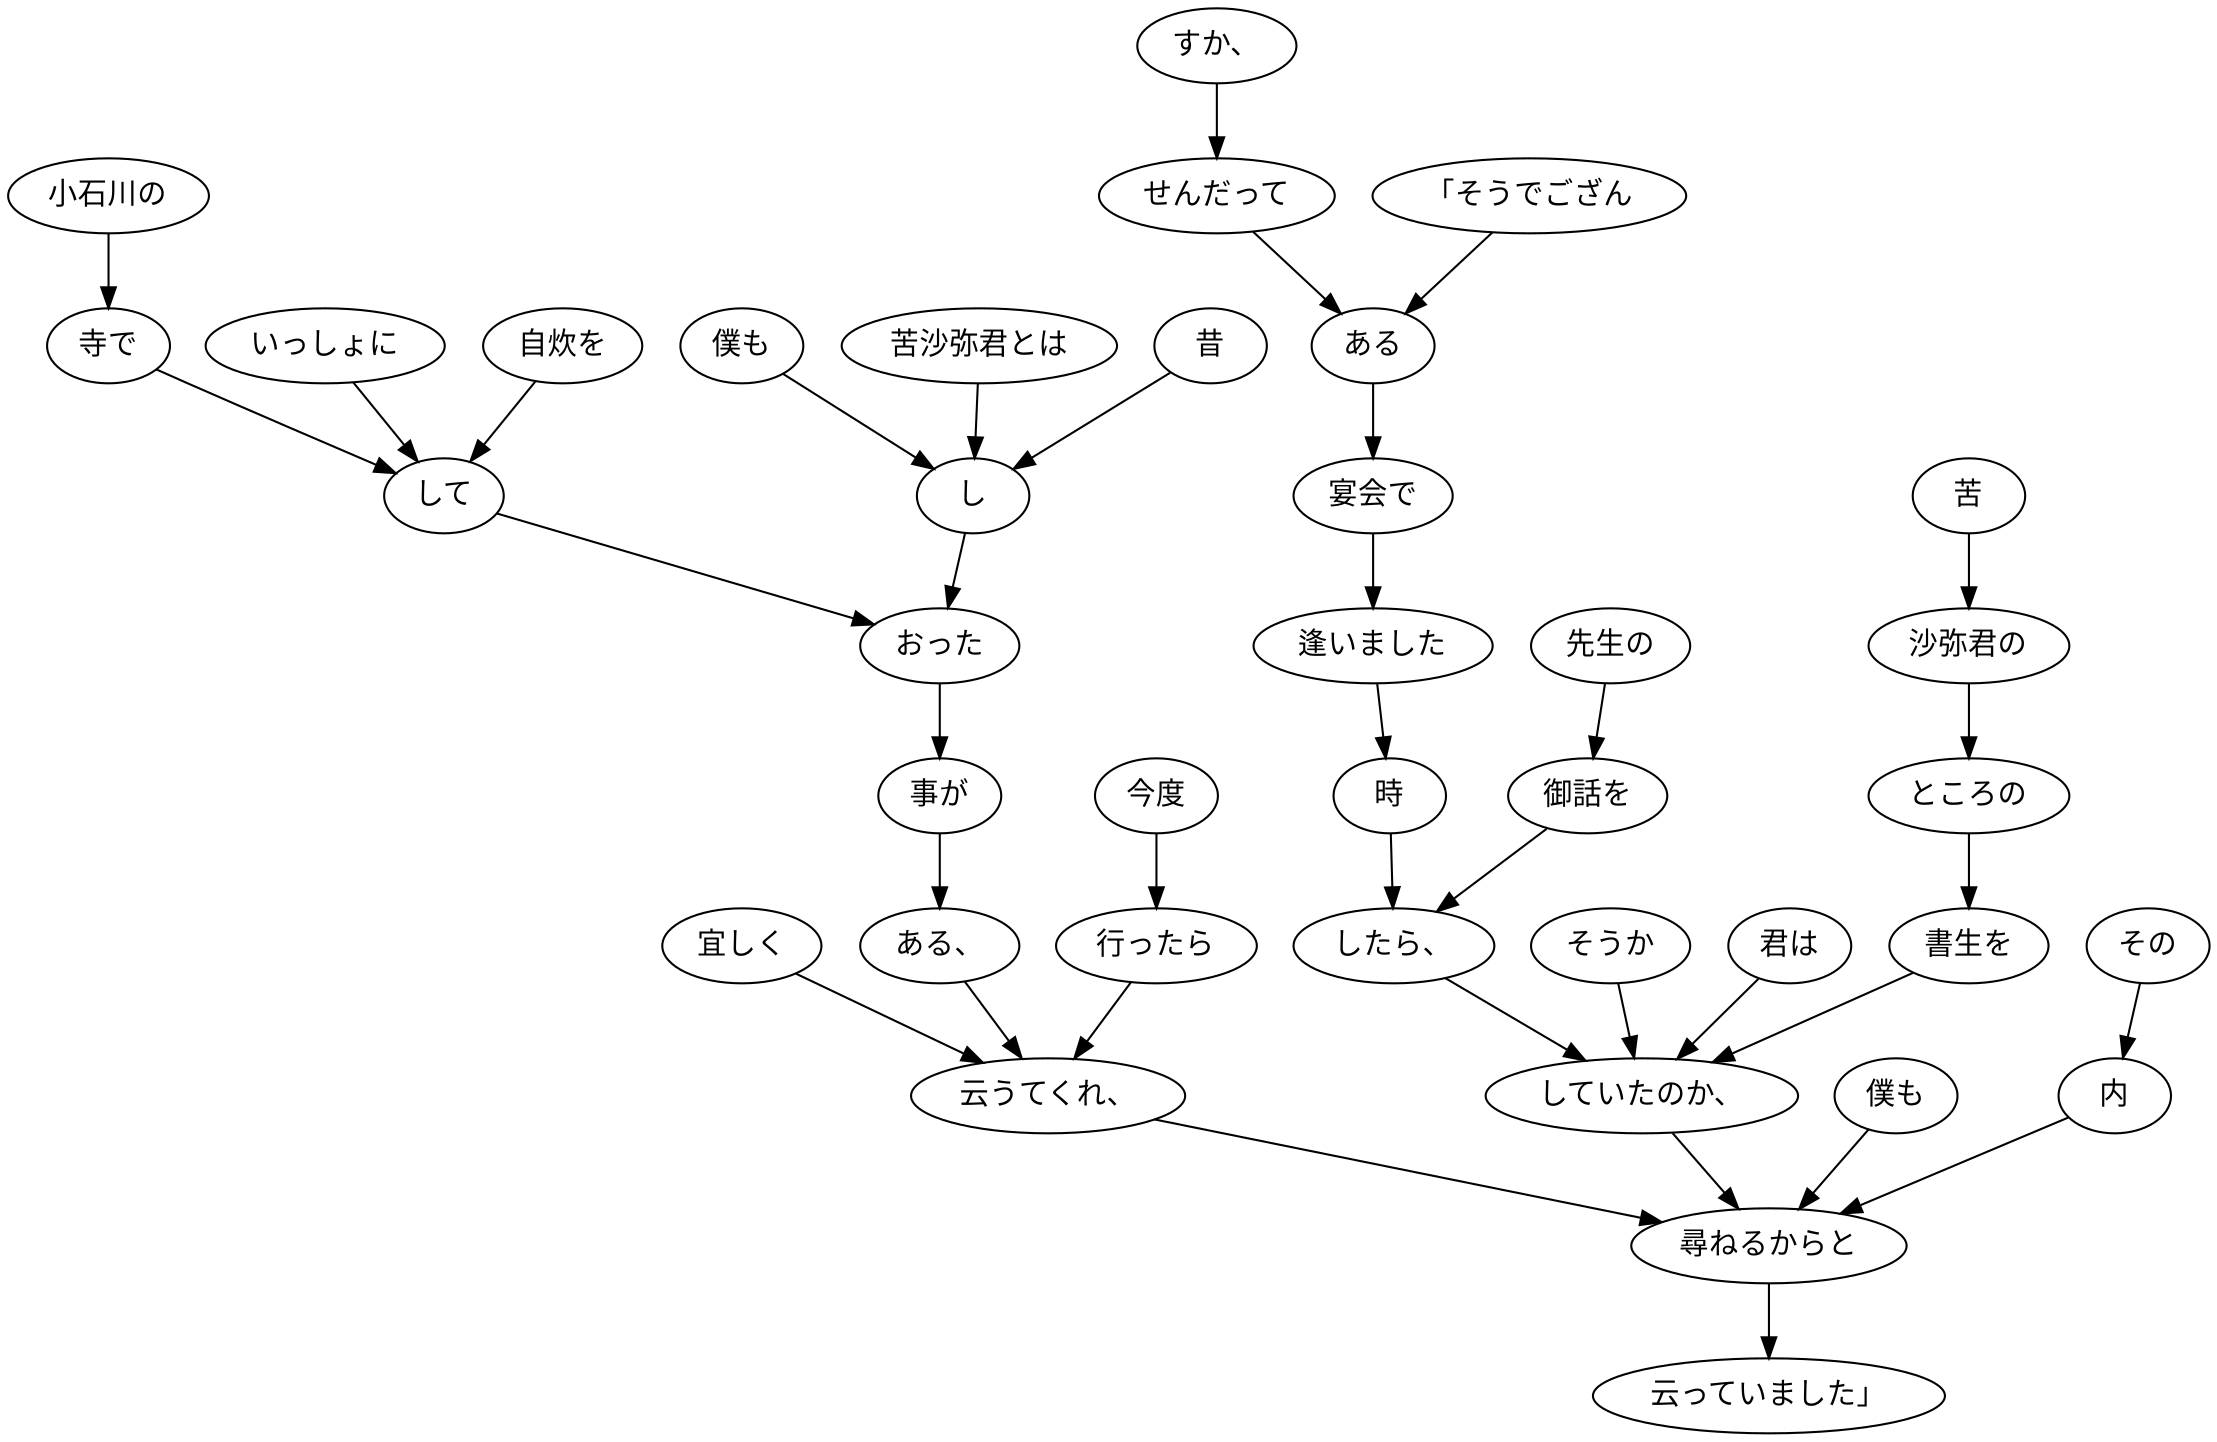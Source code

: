 digraph graph3131 {
	node0 [label="「そうでござん"];
	node1 [label="すか、"];
	node2 [label="せんだって"];
	node3 [label="ある"];
	node4 [label="宴会で"];
	node5 [label="逢いました"];
	node6 [label="時"];
	node7 [label="先生の"];
	node8 [label="御話を"];
	node9 [label="したら、"];
	node10 [label="そうか"];
	node11 [label="君は"];
	node12 [label="苦"];
	node13 [label="沙弥君の"];
	node14 [label="ところの"];
	node15 [label="書生を"];
	node16 [label="していたのか、"];
	node17 [label="僕も"];
	node18 [label="苦沙弥君とは"];
	node19 [label="昔"];
	node20 [label="し"];
	node21 [label="小石川の"];
	node22 [label="寺で"];
	node23 [label="いっしょに"];
	node24 [label="自炊を"];
	node25 [label="して"];
	node26 [label="おった"];
	node27 [label="事が"];
	node28 [label="ある、"];
	node29 [label="今度"];
	node30 [label="行ったら"];
	node31 [label="宜しく"];
	node32 [label="云うてくれ、"];
	node33 [label="僕も"];
	node34 [label="その"];
	node35 [label="内"];
	node36 [label="尋ねるからと"];
	node37 [label="云っていました」"];
	node0 -> node3;
	node1 -> node2;
	node2 -> node3;
	node3 -> node4;
	node4 -> node5;
	node5 -> node6;
	node6 -> node9;
	node7 -> node8;
	node8 -> node9;
	node9 -> node16;
	node10 -> node16;
	node11 -> node16;
	node12 -> node13;
	node13 -> node14;
	node14 -> node15;
	node15 -> node16;
	node16 -> node36;
	node17 -> node20;
	node18 -> node20;
	node19 -> node20;
	node20 -> node26;
	node21 -> node22;
	node22 -> node25;
	node23 -> node25;
	node24 -> node25;
	node25 -> node26;
	node26 -> node27;
	node27 -> node28;
	node28 -> node32;
	node29 -> node30;
	node30 -> node32;
	node31 -> node32;
	node32 -> node36;
	node33 -> node36;
	node34 -> node35;
	node35 -> node36;
	node36 -> node37;
}
